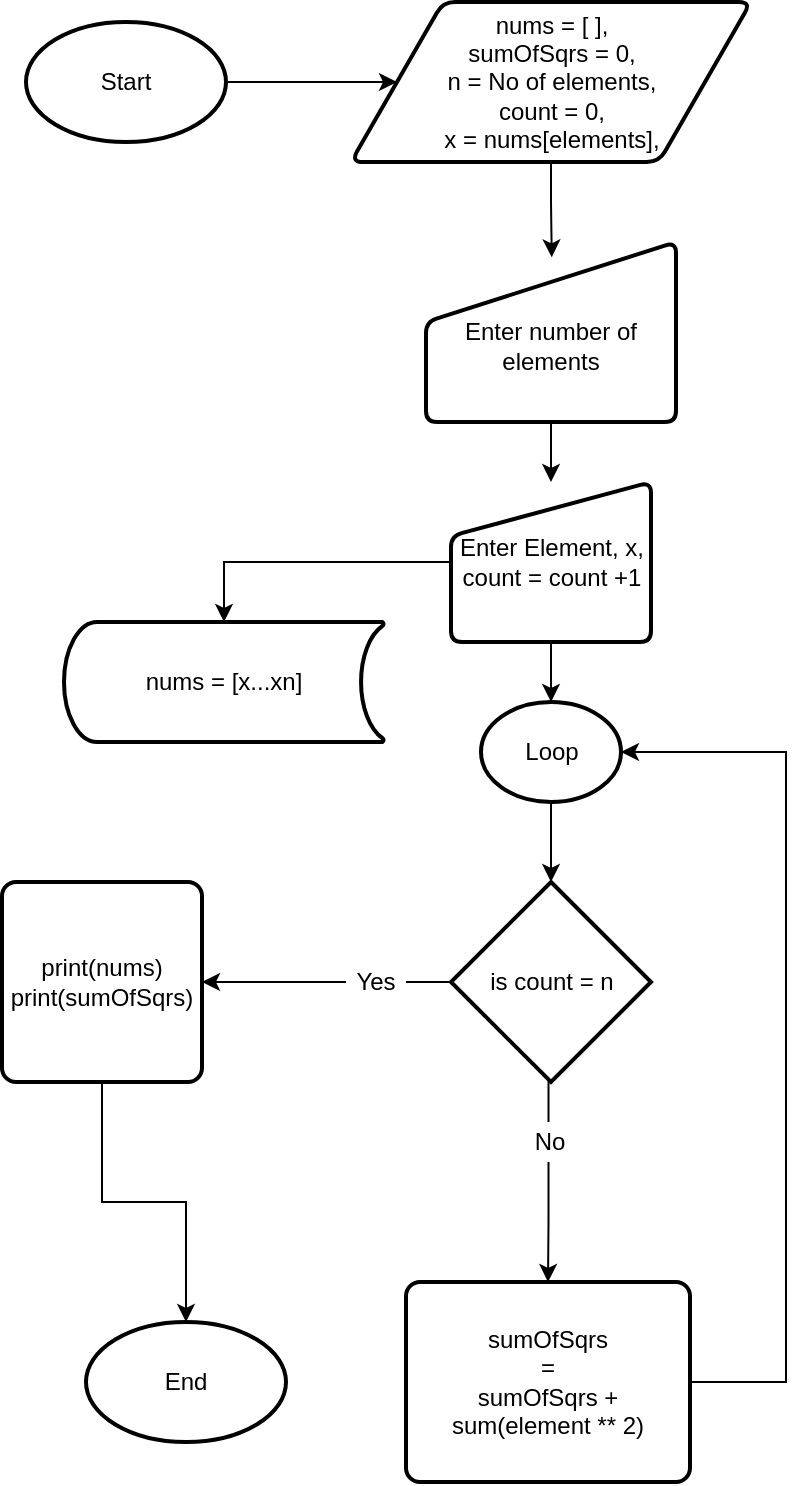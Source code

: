<mxfile version="20.2.3" type="device"><diagram id="EPqrf1u4awu8w0Zc0O6X" name="Page-1"><mxGraphModel dx="1221" dy="764" grid="0" gridSize="10" guides="1" tooltips="1" connect="1" arrows="1" fold="1" page="1" pageScale="1" pageWidth="850" pageHeight="1100" math="0" shadow="0"><root><mxCell id="0"/><mxCell id="1" parent="0"/><mxCell id="XiaSmDDpujD5Hbfxa0wN-10" style="edgeStyle=orthogonalEdgeStyle;rounded=0;orthogonalLoop=1;jettySize=auto;html=1;" edge="1" parent="1" source="XiaSmDDpujD5Hbfxa0wN-1" target="XiaSmDDpujD5Hbfxa0wN-2"><mxGeometry relative="1" as="geometry"/></mxCell><mxCell id="XiaSmDDpujD5Hbfxa0wN-1" value="Start" style="strokeWidth=2;html=1;shape=mxgraph.flowchart.start_1;whiteSpace=wrap;" vertex="1" parent="1"><mxGeometry x="150" y="100" width="100" height="60" as="geometry"/></mxCell><mxCell id="XiaSmDDpujD5Hbfxa0wN-53" style="edgeStyle=orthogonalEdgeStyle;rounded=0;orthogonalLoop=1;jettySize=auto;html=1;entryX=0.503;entryY=0.085;entryDx=0;entryDy=0;entryPerimeter=0;startArrow=none;startFill=0;endArrow=classic;endFill=1;" edge="1" parent="1" source="XiaSmDDpujD5Hbfxa0wN-2" target="XiaSmDDpujD5Hbfxa0wN-3"><mxGeometry relative="1" as="geometry"/></mxCell><mxCell id="XiaSmDDpujD5Hbfxa0wN-2" value="nums = [ ],&lt;br&gt;sumOfSqrs = 0,&lt;br&gt;n = No of elements,&lt;br&gt;count = 0,&lt;br&gt;x = nums[elements]," style="shape=parallelogram;html=1;strokeWidth=2;perimeter=parallelogramPerimeter;whiteSpace=wrap;rounded=1;arcSize=12;size=0.23;" vertex="1" parent="1"><mxGeometry x="312.5" y="90" width="200" height="80" as="geometry"/></mxCell><mxCell id="XiaSmDDpujD5Hbfxa0wN-12" style="edgeStyle=orthogonalEdgeStyle;rounded=0;orthogonalLoop=1;jettySize=auto;html=1;" edge="1" parent="1" source="XiaSmDDpujD5Hbfxa0wN-3" target="XiaSmDDpujD5Hbfxa0wN-4"><mxGeometry relative="1" as="geometry"/></mxCell><mxCell id="XiaSmDDpujD5Hbfxa0wN-3" value="&lt;br&gt;Enter number of elements" style="html=1;strokeWidth=2;shape=manualInput;whiteSpace=wrap;rounded=1;size=40;arcSize=11;" vertex="1" parent="1"><mxGeometry x="350" y="210" width="125" height="90" as="geometry"/></mxCell><mxCell id="XiaSmDDpujD5Hbfxa0wN-26" style="edgeStyle=orthogonalEdgeStyle;rounded=0;orthogonalLoop=1;jettySize=auto;html=1;entryX=0.5;entryY=0;entryDx=0;entryDy=0;entryPerimeter=0;" edge="1" parent="1" source="XiaSmDDpujD5Hbfxa0wN-4" target="XiaSmDDpujD5Hbfxa0wN-22"><mxGeometry relative="1" as="geometry"/></mxCell><mxCell id="XiaSmDDpujD5Hbfxa0wN-54" style="edgeStyle=orthogonalEdgeStyle;rounded=0;orthogonalLoop=1;jettySize=auto;html=1;entryX=0.5;entryY=0;entryDx=0;entryDy=0;entryPerimeter=0;startArrow=none;startFill=0;endArrow=classic;endFill=1;" edge="1" parent="1" source="XiaSmDDpujD5Hbfxa0wN-4" target="XiaSmDDpujD5Hbfxa0wN-32"><mxGeometry relative="1" as="geometry"/></mxCell><mxCell id="XiaSmDDpujD5Hbfxa0wN-4" value="Enter Element, x,&lt;br&gt;count = count +1" style="html=1;strokeWidth=2;shape=manualInput;whiteSpace=wrap;rounded=1;size=27;arcSize=11;" vertex="1" parent="1"><mxGeometry x="362.5" y="330" width="100" height="80" as="geometry"/></mxCell><mxCell id="XiaSmDDpujD5Hbfxa0wN-48" style="edgeStyle=orthogonalEdgeStyle;rounded=0;orthogonalLoop=1;jettySize=auto;html=1;entryX=1;entryY=0.5;entryDx=0;entryDy=0;entryPerimeter=0;startArrow=none;startFill=0;endArrow=classic;endFill=1;" edge="1" parent="1" source="XiaSmDDpujD5Hbfxa0wN-6" target="XiaSmDDpujD5Hbfxa0wN-32"><mxGeometry relative="1" as="geometry"><Array as="points"><mxPoint x="530" y="465"/></Array></mxGeometry></mxCell><mxCell id="XiaSmDDpujD5Hbfxa0wN-6" value="sumOfSqrs &lt;br&gt;=&lt;br&gt;sumOfSqrs + sum(element ** 2)" style="rounded=1;whiteSpace=wrap;html=1;absoluteArcSize=1;arcSize=14;strokeWidth=2;" vertex="1" parent="1"><mxGeometry x="340" y="730" width="142" height="100" as="geometry"/></mxCell><mxCell id="XiaSmDDpujD5Hbfxa0wN-8" value="End" style="strokeWidth=2;html=1;shape=mxgraph.flowchart.start_1;whiteSpace=wrap;" vertex="1" parent="1"><mxGeometry x="180" y="750" width="100" height="60" as="geometry"/></mxCell><mxCell id="XiaSmDDpujD5Hbfxa0wN-22" value="nums = [x...xn]" style="strokeWidth=2;html=1;shape=mxgraph.flowchart.stored_data;whiteSpace=wrap;" vertex="1" parent="1"><mxGeometry x="169" y="400" width="160" height="60" as="geometry"/></mxCell><mxCell id="XiaSmDDpujD5Hbfxa0wN-38" style="edgeStyle=orthogonalEdgeStyle;rounded=0;orthogonalLoop=1;jettySize=auto;html=1;entryX=0.5;entryY=0;entryDx=0;entryDy=0;entryPerimeter=0;" edge="1" parent="1" source="XiaSmDDpujD5Hbfxa0wN-32" target="XiaSmDDpujD5Hbfxa0wN-35"><mxGeometry relative="1" as="geometry"/></mxCell><mxCell id="XiaSmDDpujD5Hbfxa0wN-32" value="Loop" style="strokeWidth=2;html=1;shape=mxgraph.flowchart.start_2;whiteSpace=wrap;" vertex="1" parent="1"><mxGeometry x="377.5" y="440" width="70" height="50" as="geometry"/></mxCell><mxCell id="XiaSmDDpujD5Hbfxa0wN-43" style="edgeStyle=orthogonalEdgeStyle;rounded=0;orthogonalLoop=1;jettySize=auto;html=1;startArrow=none;startFill=0;endArrow=none;endFill=0;" edge="1" parent="1" source="XiaSmDDpujD5Hbfxa0wN-35" target="XiaSmDDpujD5Hbfxa0wN-36"><mxGeometry relative="1" as="geometry"/></mxCell><mxCell id="XiaSmDDpujD5Hbfxa0wN-35" value="is count = n" style="strokeWidth=2;html=1;shape=mxgraph.flowchart.decision;whiteSpace=wrap;" vertex="1" parent="1"><mxGeometry x="362.5" y="530" width="100" height="100" as="geometry"/></mxCell><mxCell id="XiaSmDDpujD5Hbfxa0wN-45" style="edgeStyle=orthogonalEdgeStyle;rounded=0;orthogonalLoop=1;jettySize=auto;html=1;entryX=1;entryY=0.5;entryDx=0;entryDy=0;startArrow=none;startFill=0;endArrow=classic;endFill=1;" edge="1" parent="1" source="XiaSmDDpujD5Hbfxa0wN-36" target="XiaSmDDpujD5Hbfxa0wN-44"><mxGeometry relative="1" as="geometry"/></mxCell><mxCell id="XiaSmDDpujD5Hbfxa0wN-36" value="Yes" style="text;html=1;strokeColor=none;fillColor=none;align=center;verticalAlign=middle;whiteSpace=wrap;rounded=0;" vertex="1" parent="1"><mxGeometry x="310" y="565" width="30" height="30" as="geometry"/></mxCell><mxCell id="XiaSmDDpujD5Hbfxa0wN-40" value="" style="edgeStyle=orthogonalEdgeStyle;rounded=0;orthogonalLoop=1;jettySize=auto;html=1;endArrow=none;endFill=0;startArrow=none;startFill=0;" edge="1" parent="1" source="XiaSmDDpujD5Hbfxa0wN-37" target="XiaSmDDpujD5Hbfxa0wN-35"><mxGeometry relative="1" as="geometry"/></mxCell><mxCell id="XiaSmDDpujD5Hbfxa0wN-51" style="edgeStyle=orthogonalEdgeStyle;rounded=0;orthogonalLoop=1;jettySize=auto;html=1;entryX=0.5;entryY=0;entryDx=0;entryDy=0;startArrow=none;startFill=0;endArrow=classic;endFill=1;" edge="1" parent="1" source="XiaSmDDpujD5Hbfxa0wN-37" target="XiaSmDDpujD5Hbfxa0wN-6"><mxGeometry relative="1" as="geometry"/></mxCell><mxCell id="XiaSmDDpujD5Hbfxa0wN-37" value="No" style="text;html=1;strokeColor=none;fillColor=none;align=center;verticalAlign=middle;whiteSpace=wrap;rounded=0;" vertex="1" parent="1"><mxGeometry x="382.5" y="650" width="57.5" height="20" as="geometry"/></mxCell><mxCell id="XiaSmDDpujD5Hbfxa0wN-47" style="edgeStyle=orthogonalEdgeStyle;rounded=0;orthogonalLoop=1;jettySize=auto;html=1;entryX=0.5;entryY=0;entryDx=0;entryDy=0;entryPerimeter=0;startArrow=none;startFill=0;endArrow=classic;endFill=1;" edge="1" parent="1" source="XiaSmDDpujD5Hbfxa0wN-44" target="XiaSmDDpujD5Hbfxa0wN-8"><mxGeometry relative="1" as="geometry"/></mxCell><mxCell id="XiaSmDDpujD5Hbfxa0wN-44" value="print(nums)&lt;br&gt;print(sumOfSqrs)" style="rounded=1;whiteSpace=wrap;html=1;absoluteArcSize=1;arcSize=14;strokeWidth=2;" vertex="1" parent="1"><mxGeometry x="138" y="530" width="100" height="100" as="geometry"/></mxCell></root></mxGraphModel></diagram></mxfile>